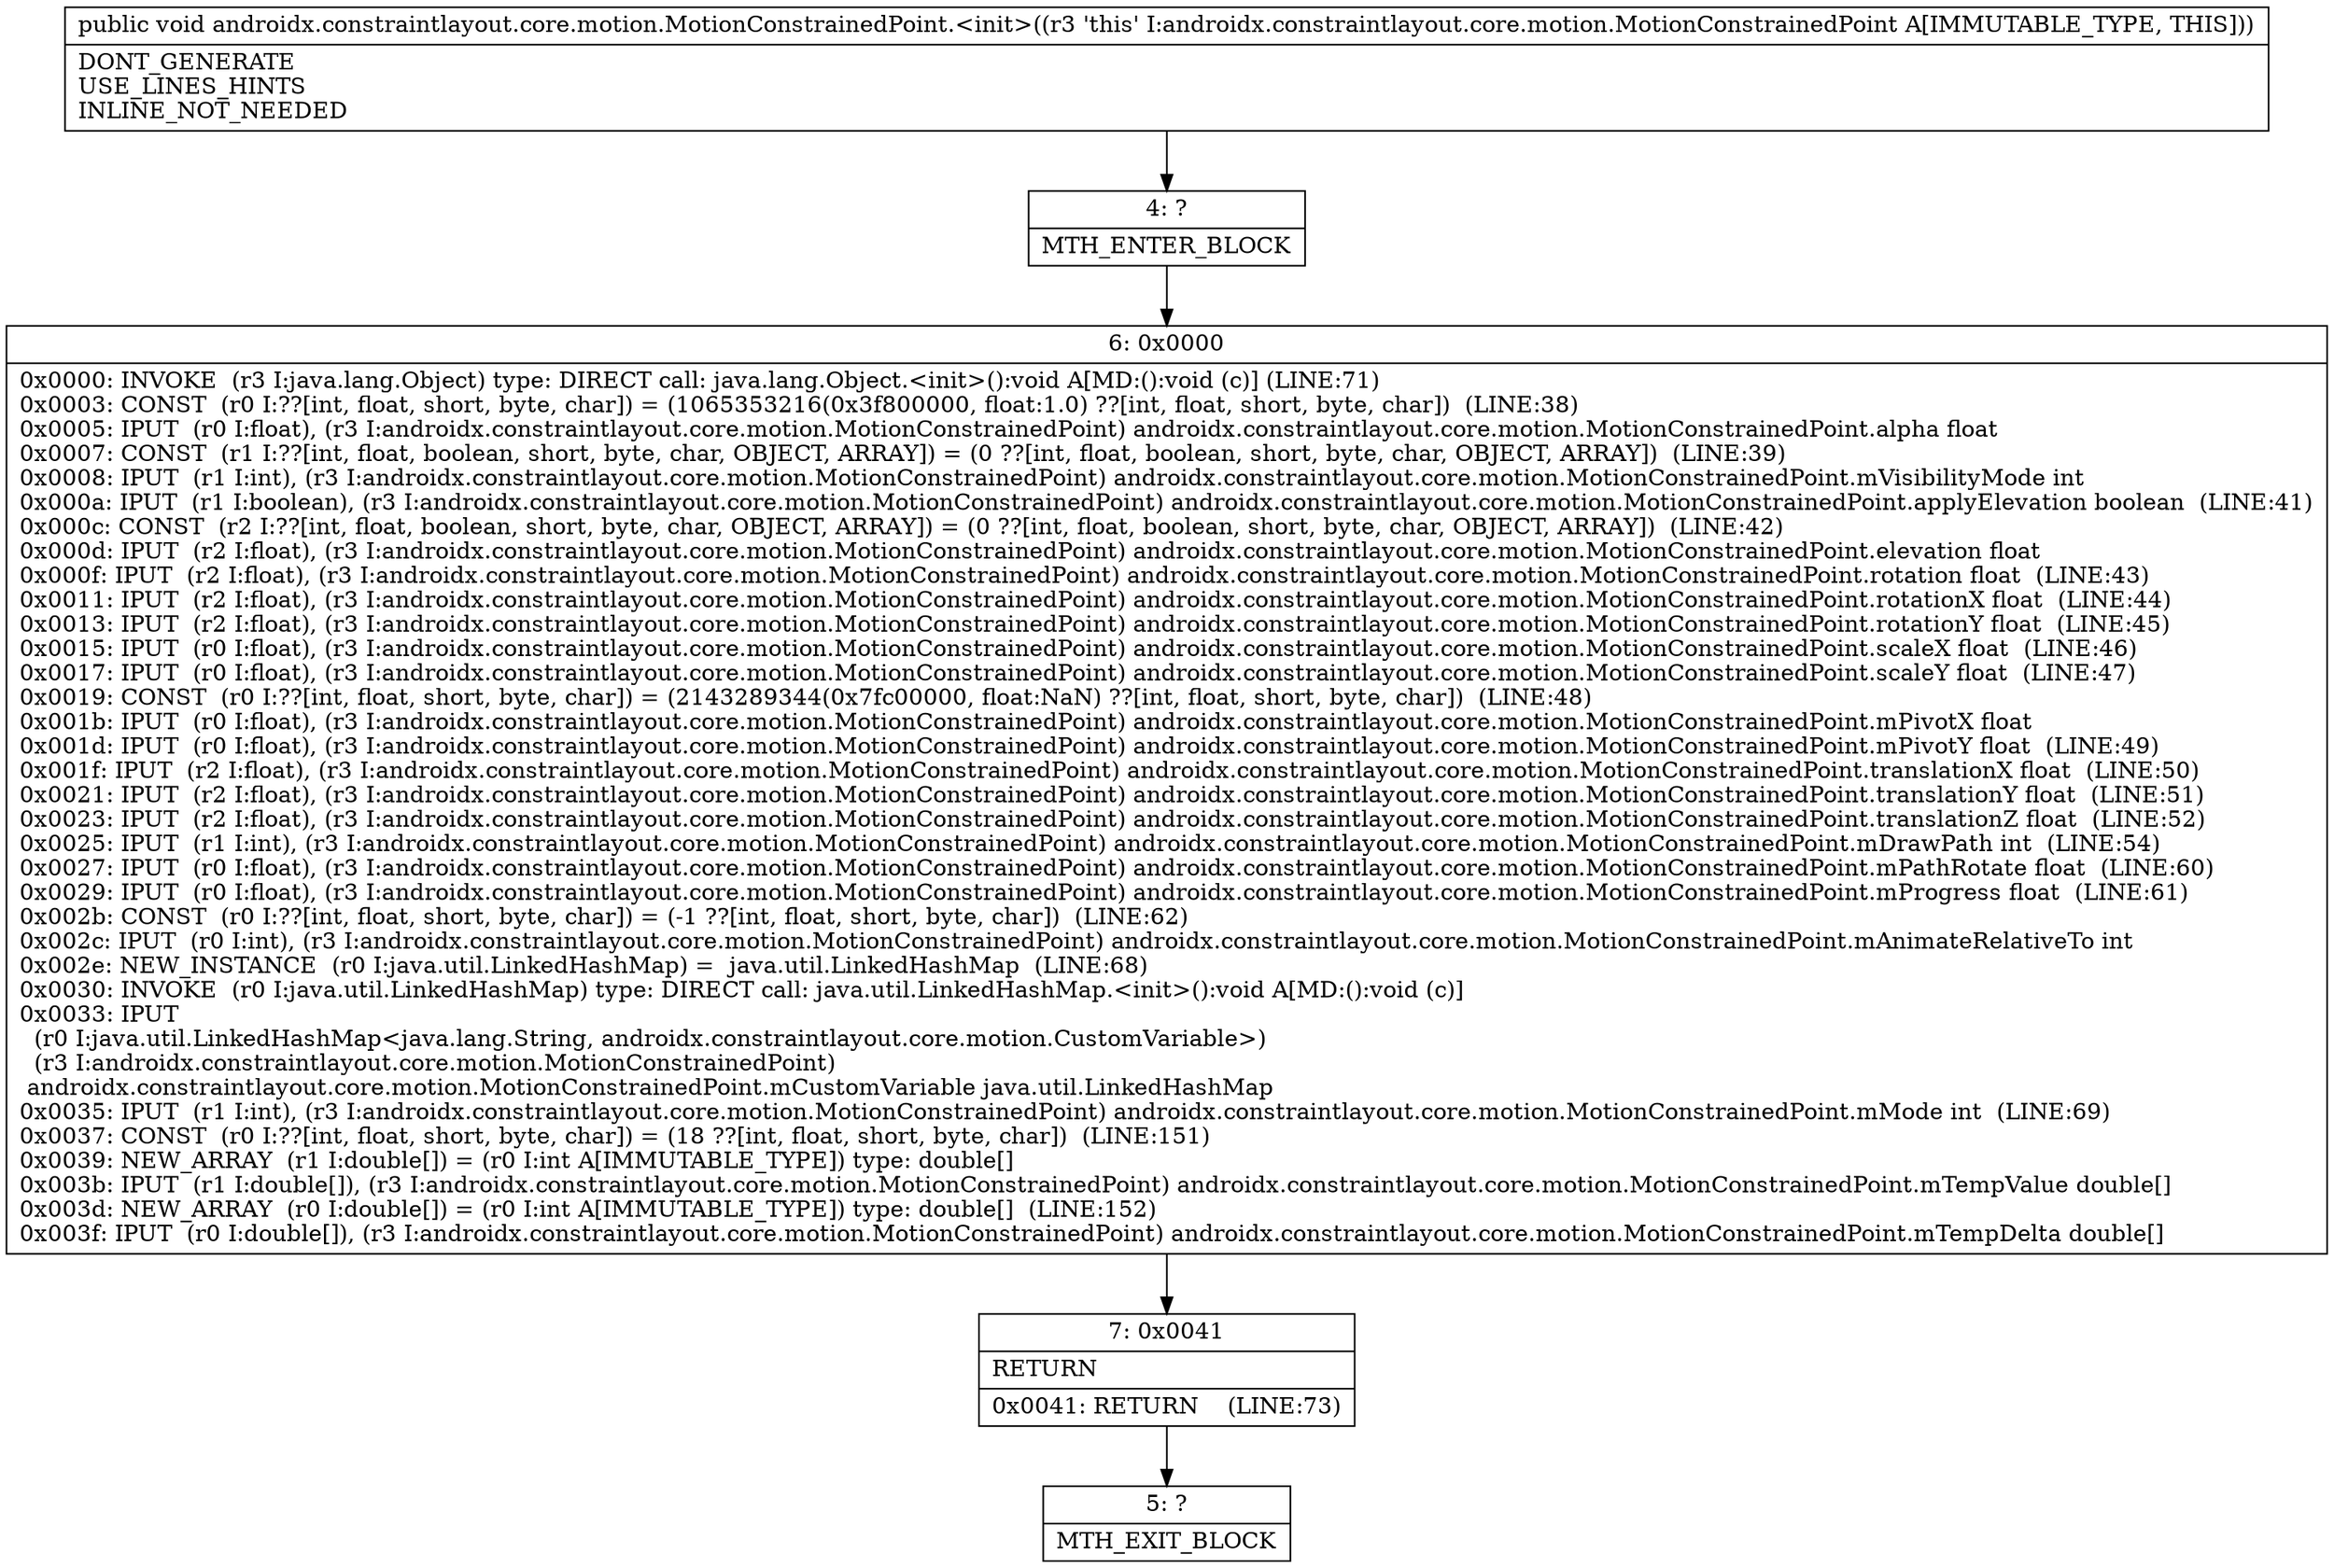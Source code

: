 digraph "CFG forandroidx.constraintlayout.core.motion.MotionConstrainedPoint.\<init\>()V" {
Node_4 [shape=record,label="{4\:\ ?|MTH_ENTER_BLOCK\l}"];
Node_6 [shape=record,label="{6\:\ 0x0000|0x0000: INVOKE  (r3 I:java.lang.Object) type: DIRECT call: java.lang.Object.\<init\>():void A[MD:():void (c)] (LINE:71)\l0x0003: CONST  (r0 I:??[int, float, short, byte, char]) = (1065353216(0x3f800000, float:1.0) ??[int, float, short, byte, char])  (LINE:38)\l0x0005: IPUT  (r0 I:float), (r3 I:androidx.constraintlayout.core.motion.MotionConstrainedPoint) androidx.constraintlayout.core.motion.MotionConstrainedPoint.alpha float \l0x0007: CONST  (r1 I:??[int, float, boolean, short, byte, char, OBJECT, ARRAY]) = (0 ??[int, float, boolean, short, byte, char, OBJECT, ARRAY])  (LINE:39)\l0x0008: IPUT  (r1 I:int), (r3 I:androidx.constraintlayout.core.motion.MotionConstrainedPoint) androidx.constraintlayout.core.motion.MotionConstrainedPoint.mVisibilityMode int \l0x000a: IPUT  (r1 I:boolean), (r3 I:androidx.constraintlayout.core.motion.MotionConstrainedPoint) androidx.constraintlayout.core.motion.MotionConstrainedPoint.applyElevation boolean  (LINE:41)\l0x000c: CONST  (r2 I:??[int, float, boolean, short, byte, char, OBJECT, ARRAY]) = (0 ??[int, float, boolean, short, byte, char, OBJECT, ARRAY])  (LINE:42)\l0x000d: IPUT  (r2 I:float), (r3 I:androidx.constraintlayout.core.motion.MotionConstrainedPoint) androidx.constraintlayout.core.motion.MotionConstrainedPoint.elevation float \l0x000f: IPUT  (r2 I:float), (r3 I:androidx.constraintlayout.core.motion.MotionConstrainedPoint) androidx.constraintlayout.core.motion.MotionConstrainedPoint.rotation float  (LINE:43)\l0x0011: IPUT  (r2 I:float), (r3 I:androidx.constraintlayout.core.motion.MotionConstrainedPoint) androidx.constraintlayout.core.motion.MotionConstrainedPoint.rotationX float  (LINE:44)\l0x0013: IPUT  (r2 I:float), (r3 I:androidx.constraintlayout.core.motion.MotionConstrainedPoint) androidx.constraintlayout.core.motion.MotionConstrainedPoint.rotationY float  (LINE:45)\l0x0015: IPUT  (r0 I:float), (r3 I:androidx.constraintlayout.core.motion.MotionConstrainedPoint) androidx.constraintlayout.core.motion.MotionConstrainedPoint.scaleX float  (LINE:46)\l0x0017: IPUT  (r0 I:float), (r3 I:androidx.constraintlayout.core.motion.MotionConstrainedPoint) androidx.constraintlayout.core.motion.MotionConstrainedPoint.scaleY float  (LINE:47)\l0x0019: CONST  (r0 I:??[int, float, short, byte, char]) = (2143289344(0x7fc00000, float:NaN) ??[int, float, short, byte, char])  (LINE:48)\l0x001b: IPUT  (r0 I:float), (r3 I:androidx.constraintlayout.core.motion.MotionConstrainedPoint) androidx.constraintlayout.core.motion.MotionConstrainedPoint.mPivotX float \l0x001d: IPUT  (r0 I:float), (r3 I:androidx.constraintlayout.core.motion.MotionConstrainedPoint) androidx.constraintlayout.core.motion.MotionConstrainedPoint.mPivotY float  (LINE:49)\l0x001f: IPUT  (r2 I:float), (r3 I:androidx.constraintlayout.core.motion.MotionConstrainedPoint) androidx.constraintlayout.core.motion.MotionConstrainedPoint.translationX float  (LINE:50)\l0x0021: IPUT  (r2 I:float), (r3 I:androidx.constraintlayout.core.motion.MotionConstrainedPoint) androidx.constraintlayout.core.motion.MotionConstrainedPoint.translationY float  (LINE:51)\l0x0023: IPUT  (r2 I:float), (r3 I:androidx.constraintlayout.core.motion.MotionConstrainedPoint) androidx.constraintlayout.core.motion.MotionConstrainedPoint.translationZ float  (LINE:52)\l0x0025: IPUT  (r1 I:int), (r3 I:androidx.constraintlayout.core.motion.MotionConstrainedPoint) androidx.constraintlayout.core.motion.MotionConstrainedPoint.mDrawPath int  (LINE:54)\l0x0027: IPUT  (r0 I:float), (r3 I:androidx.constraintlayout.core.motion.MotionConstrainedPoint) androidx.constraintlayout.core.motion.MotionConstrainedPoint.mPathRotate float  (LINE:60)\l0x0029: IPUT  (r0 I:float), (r3 I:androidx.constraintlayout.core.motion.MotionConstrainedPoint) androidx.constraintlayout.core.motion.MotionConstrainedPoint.mProgress float  (LINE:61)\l0x002b: CONST  (r0 I:??[int, float, short, byte, char]) = (\-1 ??[int, float, short, byte, char])  (LINE:62)\l0x002c: IPUT  (r0 I:int), (r3 I:androidx.constraintlayout.core.motion.MotionConstrainedPoint) androidx.constraintlayout.core.motion.MotionConstrainedPoint.mAnimateRelativeTo int \l0x002e: NEW_INSTANCE  (r0 I:java.util.LinkedHashMap) =  java.util.LinkedHashMap  (LINE:68)\l0x0030: INVOKE  (r0 I:java.util.LinkedHashMap) type: DIRECT call: java.util.LinkedHashMap.\<init\>():void A[MD:():void (c)]\l0x0033: IPUT  \l  (r0 I:java.util.LinkedHashMap\<java.lang.String, androidx.constraintlayout.core.motion.CustomVariable\>)\l  (r3 I:androidx.constraintlayout.core.motion.MotionConstrainedPoint)\l androidx.constraintlayout.core.motion.MotionConstrainedPoint.mCustomVariable java.util.LinkedHashMap \l0x0035: IPUT  (r1 I:int), (r3 I:androidx.constraintlayout.core.motion.MotionConstrainedPoint) androidx.constraintlayout.core.motion.MotionConstrainedPoint.mMode int  (LINE:69)\l0x0037: CONST  (r0 I:??[int, float, short, byte, char]) = (18 ??[int, float, short, byte, char])  (LINE:151)\l0x0039: NEW_ARRAY  (r1 I:double[]) = (r0 I:int A[IMMUTABLE_TYPE]) type: double[] \l0x003b: IPUT  (r1 I:double[]), (r3 I:androidx.constraintlayout.core.motion.MotionConstrainedPoint) androidx.constraintlayout.core.motion.MotionConstrainedPoint.mTempValue double[] \l0x003d: NEW_ARRAY  (r0 I:double[]) = (r0 I:int A[IMMUTABLE_TYPE]) type: double[]  (LINE:152)\l0x003f: IPUT  (r0 I:double[]), (r3 I:androidx.constraintlayout.core.motion.MotionConstrainedPoint) androidx.constraintlayout.core.motion.MotionConstrainedPoint.mTempDelta double[] \l}"];
Node_7 [shape=record,label="{7\:\ 0x0041|RETURN\l|0x0041: RETURN    (LINE:73)\l}"];
Node_5 [shape=record,label="{5\:\ ?|MTH_EXIT_BLOCK\l}"];
MethodNode[shape=record,label="{public void androidx.constraintlayout.core.motion.MotionConstrainedPoint.\<init\>((r3 'this' I:androidx.constraintlayout.core.motion.MotionConstrainedPoint A[IMMUTABLE_TYPE, THIS]))  | DONT_GENERATE\lUSE_LINES_HINTS\lINLINE_NOT_NEEDED\l}"];
MethodNode -> Node_4;Node_4 -> Node_6;
Node_6 -> Node_7;
Node_7 -> Node_5;
}

